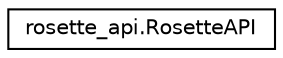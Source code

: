 digraph "Graphical Class Hierarchy"
{
  edge [fontname="Helvetica",fontsize="10",labelfontname="Helvetica",labelfontsize="10"];
  node [fontname="Helvetica",fontsize="10",shape=record];
  rankdir="LR";
  Node0 [label="rosette_api.RosetteAPI",height=0.2,width=0.4,color="black", fillcolor="white", style="filled",URL="$classrosette__api_1_1_rosette_a_p_i.html"];
}
